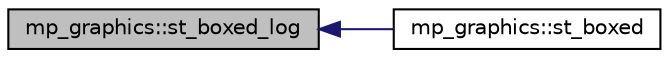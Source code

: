 digraph "mp_graphics::st_boxed_log"
{
  edge [fontname="Helvetica",fontsize="10",labelfontname="Helvetica",labelfontsize="10"];
  node [fontname="Helvetica",fontsize="10",shape=record];
  rankdir="LR";
  Node7578 [label="mp_graphics::st_boxed_log",height=0.2,width=0.4,color="black", fillcolor="grey75", style="filled", fontcolor="black"];
  Node7578 -> Node7579 [dir="back",color="midnightblue",fontsize="10",style="solid",fontname="Helvetica"];
  Node7579 [label="mp_graphics::st_boxed",height=0.2,width=0.4,color="black", fillcolor="white", style="filled",URL="$da/d2c/classmp__graphics.html#a0cb34e8c6e09f3e916dcb758e95bb650"];
}
